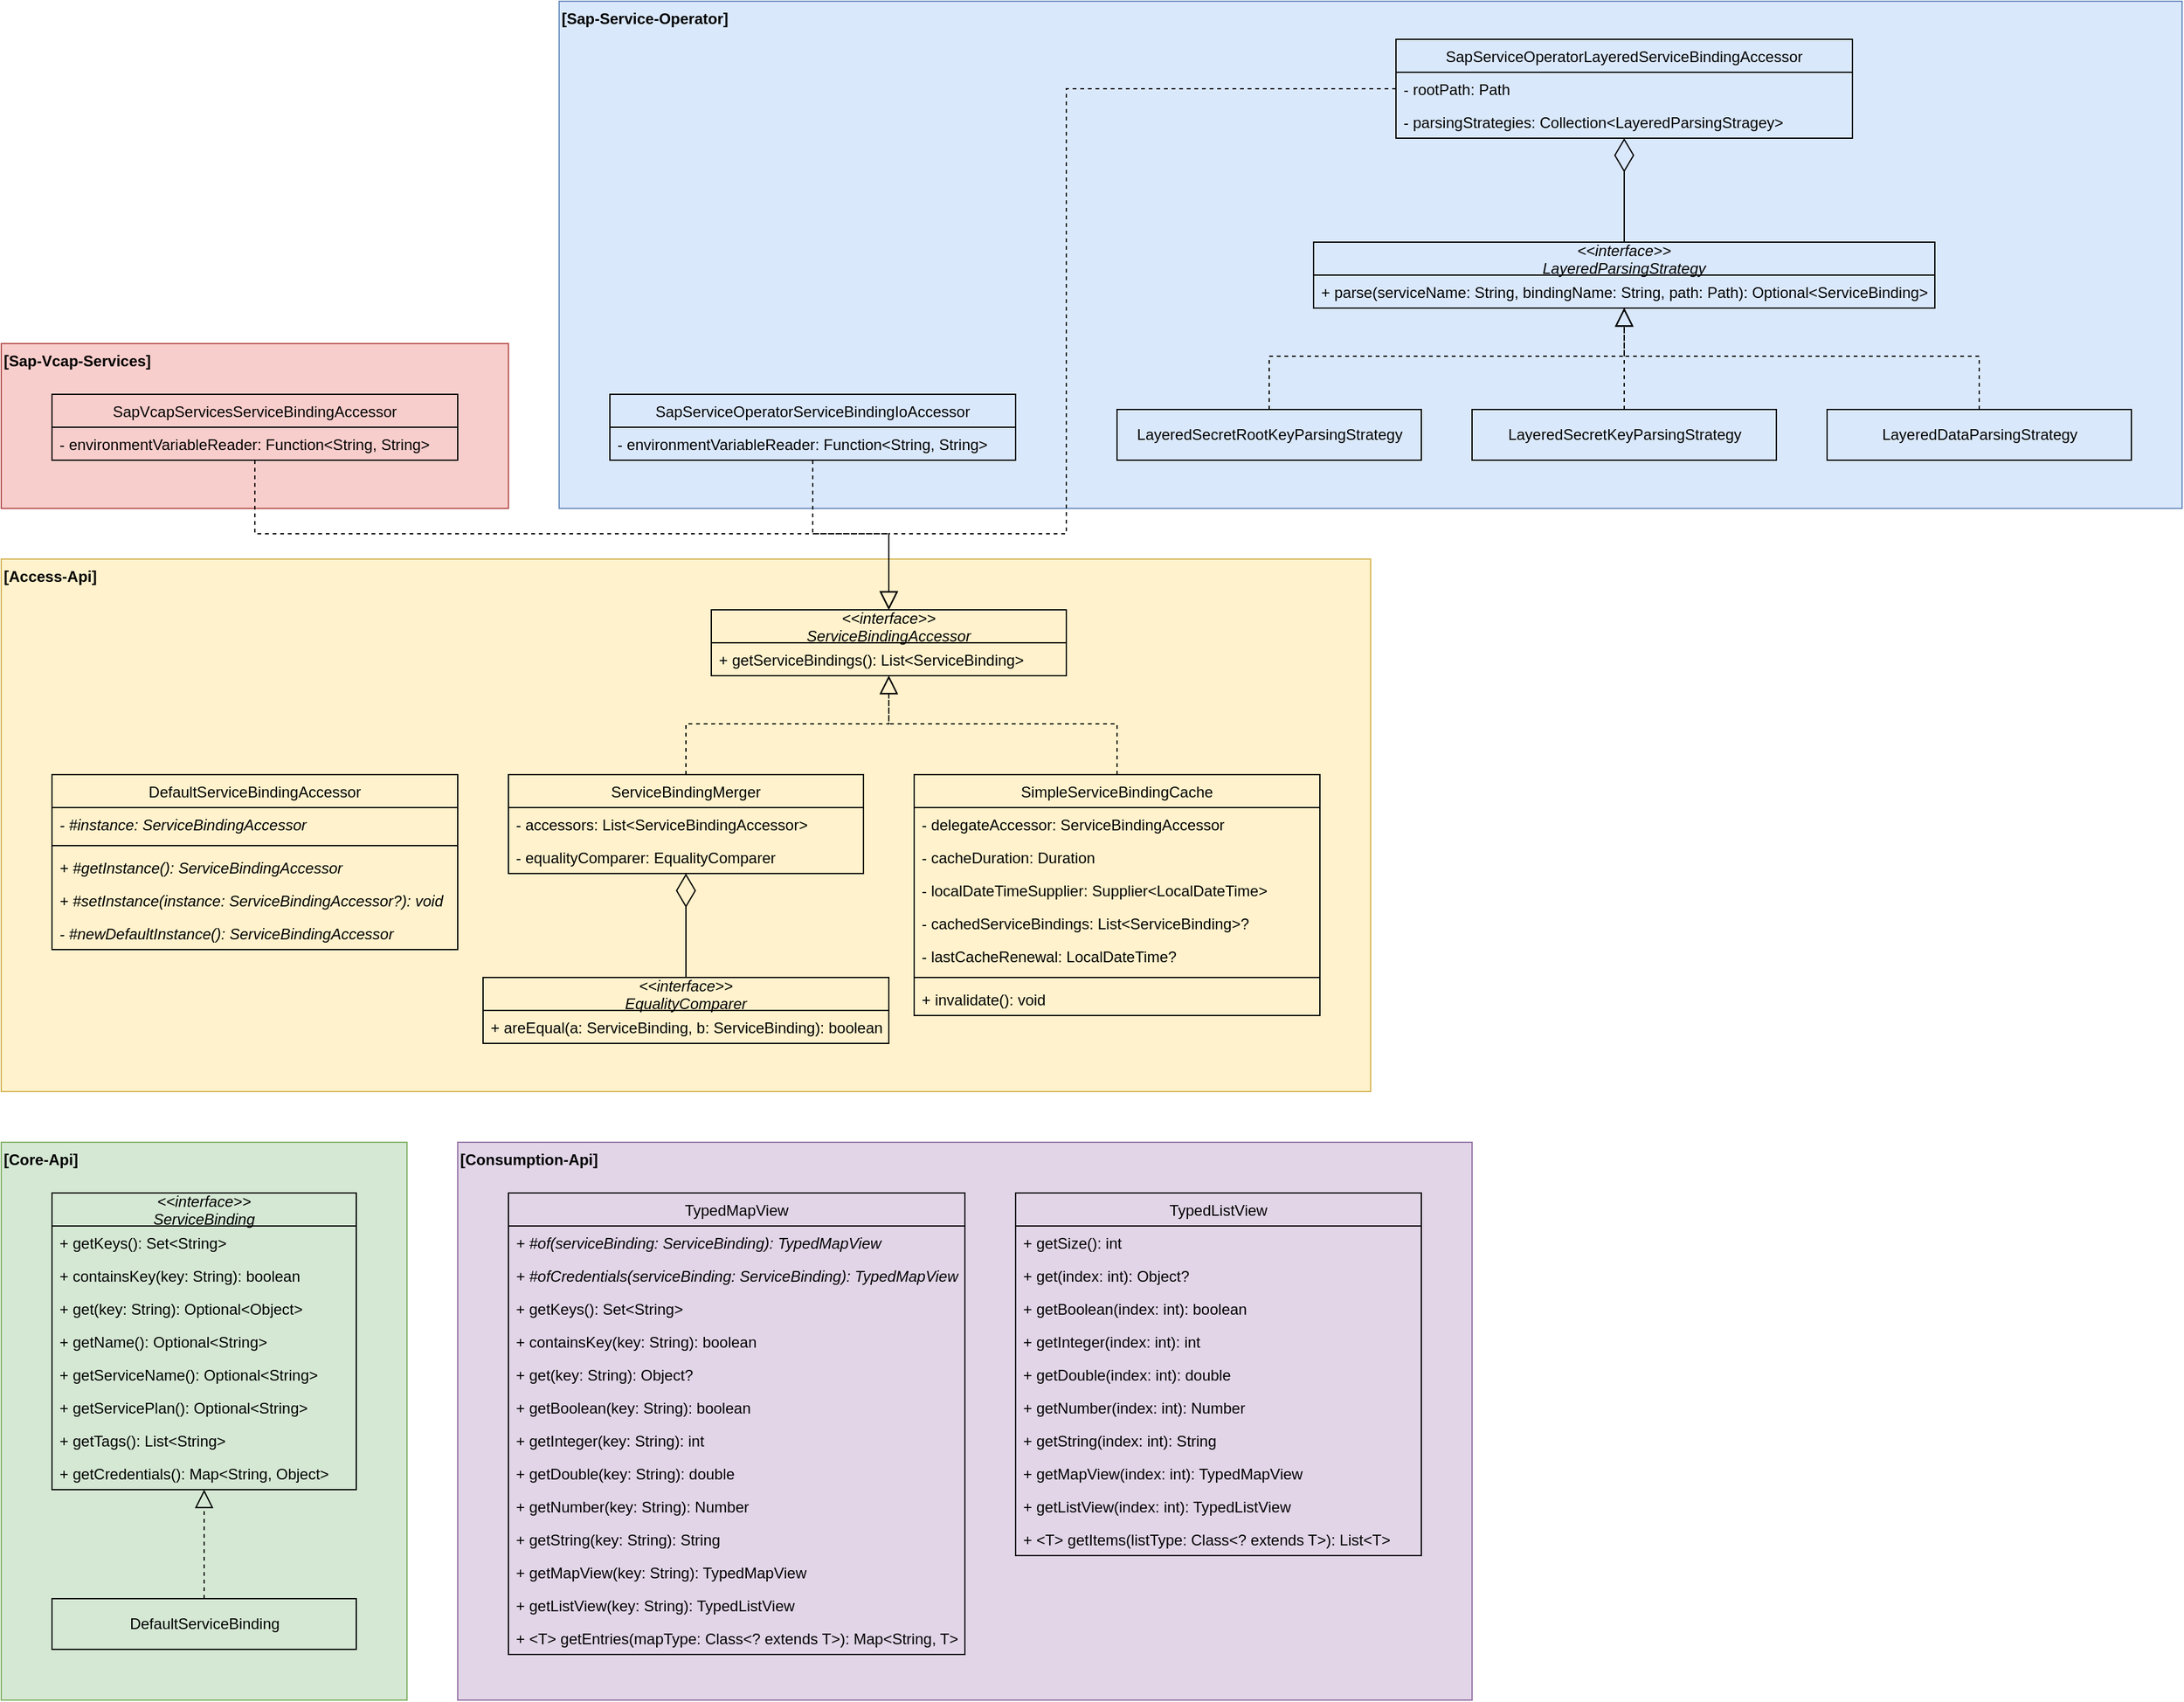 <mxfile version="16.5.1" type="device"><diagram id="-QMM4Fib2ZW5qyPkoPtJ" name="Page-1"><mxGraphModel dx="1837" dy="2508" grid="1" gridSize="10" guides="1" tooltips="1" connect="1" arrows="1" fold="1" page="0" pageScale="1" pageWidth="850" pageHeight="1100" math="0" shadow="0"><root><mxCell id="0"/><mxCell id="1" parent="0"/><mxCell id="OV4a7HBEFPL2I5qUHPmi-79" value="" style="group" parent="1" vertex="1" connectable="0"><mxGeometry x="200" y="20" width="1080" height="420" as="geometry"/></mxCell><mxCell id="OV4a7HBEFPL2I5qUHPmi-78" value="&lt;b&gt;[Access-Api]&lt;/b&gt;" style="rounded=0;whiteSpace=wrap;html=1;fillColor=#fff2cc;strokeColor=#d6b656;align=left;verticalAlign=top;" parent="OV4a7HBEFPL2I5qUHPmi-79" vertex="1"><mxGeometry width="1080" height="420" as="geometry"/></mxCell><mxCell id="OV4a7HBEFPL2I5qUHPmi-20" value="&lt;&lt;interface&gt;&gt;&#10;ServiceBindingAccessor" style="swimlane;fontStyle=2;childLayout=stackLayout;horizontal=1;startSize=26;fillColor=none;horizontalStack=0;resizeParent=1;resizeParentMax=0;resizeLast=0;collapsible=1;marginBottom=0;" parent="OV4a7HBEFPL2I5qUHPmi-79" vertex="1"><mxGeometry x="560" y="40" width="280" height="52" as="geometry"/></mxCell><mxCell id="OV4a7HBEFPL2I5qUHPmi-21" value="+ getServiceBindings(): List&lt;ServiceBinding&gt;" style="text;strokeColor=none;fillColor=none;align=left;verticalAlign=top;spacingLeft=4;spacingRight=4;overflow=hidden;rotatable=0;points=[[0,0.5],[1,0.5]];portConstraint=eastwest;" parent="OV4a7HBEFPL2I5qUHPmi-20" vertex="1"><mxGeometry y="26" width="280" height="26" as="geometry"/></mxCell><mxCell id="OV4a7HBEFPL2I5qUHPmi-24" value="ServiceBindingMerger" style="swimlane;fontStyle=0;align=center;verticalAlign=top;childLayout=stackLayout;horizontal=1;startSize=26;horizontalStack=0;resizeParent=1;resizeParentMax=0;resizeLast=0;collapsible=1;marginBottom=0;fillColor=none;" parent="OV4a7HBEFPL2I5qUHPmi-79" vertex="1"><mxGeometry x="400" y="170" width="280" height="78" as="geometry"/></mxCell><mxCell id="OV4a7HBEFPL2I5qUHPmi-25" value="- accessors: List&lt;ServiceBindingAccessor&gt;" style="text;strokeColor=none;fillColor=none;align=left;verticalAlign=top;spacingLeft=4;spacingRight=4;overflow=hidden;rotatable=0;points=[[0,0.5],[1,0.5]];portConstraint=eastwest;" parent="OV4a7HBEFPL2I5qUHPmi-24" vertex="1"><mxGeometry y="26" width="280" height="26" as="geometry"/></mxCell><mxCell id="OV4a7HBEFPL2I5qUHPmi-27" value="- equalityComparer: EqualityComparer" style="text;strokeColor=none;fillColor=none;align=left;verticalAlign=top;spacingLeft=4;spacingRight=4;overflow=hidden;rotatable=0;points=[[0,0.5],[1,0.5]];portConstraint=eastwest;" parent="OV4a7HBEFPL2I5qUHPmi-24" vertex="1"><mxGeometry y="52" width="280" height="26" as="geometry"/></mxCell><mxCell id="OV4a7HBEFPL2I5qUHPmi-29" value="&lt;&lt;interface&gt;&gt;&#10;EqualityComparer" style="swimlane;fontStyle=2;childLayout=stackLayout;horizontal=1;startSize=26;fillColor=none;horizontalStack=0;resizeParent=1;resizeParentMax=0;resizeLast=0;collapsible=1;marginBottom=0;" parent="OV4a7HBEFPL2I5qUHPmi-79" vertex="1"><mxGeometry x="380" y="330" width="320" height="52" as="geometry"/></mxCell><mxCell id="OV4a7HBEFPL2I5qUHPmi-30" value="+ areEqual(a: ServiceBinding, b: ServiceBinding): boolean" style="text;strokeColor=none;fillColor=none;align=left;verticalAlign=top;spacingLeft=4;spacingRight=4;overflow=hidden;rotatable=0;points=[[0,0.5],[1,0.5]];portConstraint=eastwest;" parent="OV4a7HBEFPL2I5qUHPmi-29" vertex="1"><mxGeometry y="26" width="320" height="26" as="geometry"/></mxCell><mxCell id="OV4a7HBEFPL2I5qUHPmi-33" value="" style="endArrow=diamondThin;endFill=0;endSize=24;html=1;rounded=0;exitX=0.5;exitY=0;exitDx=0;exitDy=0;" parent="OV4a7HBEFPL2I5qUHPmi-79" source="OV4a7HBEFPL2I5qUHPmi-29" target="OV4a7HBEFPL2I5qUHPmi-27" edge="1"><mxGeometry width="160" relative="1" as="geometry"><mxPoint x="450" y="440" as="sourcePoint"/><mxPoint x="610" y="440" as="targetPoint"/></mxGeometry></mxCell><mxCell id="OV4a7HBEFPL2I5qUHPmi-34" value="" style="endArrow=block;dashed=1;endFill=0;endSize=12;html=1;rounded=0;exitX=0.5;exitY=0;exitDx=0;exitDy=0;" parent="OV4a7HBEFPL2I5qUHPmi-79" source="OV4a7HBEFPL2I5qUHPmi-24" target="OV4a7HBEFPL2I5qUHPmi-21" edge="1"><mxGeometry width="160" relative="1" as="geometry"><mxPoint x="650" y="450" as="sourcePoint"/><mxPoint x="810" y="450" as="targetPoint"/><Array as="points"><mxPoint x="540" y="130"/><mxPoint x="700" y="130"/></Array></mxGeometry></mxCell><mxCell id="OV4a7HBEFPL2I5qUHPmi-35" value="SimpleServiceBindingCache" style="swimlane;fontStyle=0;align=center;verticalAlign=top;childLayout=stackLayout;horizontal=1;startSize=26;horizontalStack=0;resizeParent=1;resizeParentMax=0;resizeLast=0;collapsible=1;marginBottom=0;fillColor=none;" parent="OV4a7HBEFPL2I5qUHPmi-79" vertex="1"><mxGeometry x="720" y="170" width="320" height="190" as="geometry"/></mxCell><mxCell id="OV4a7HBEFPL2I5qUHPmi-36" value="- delegateAccessor: ServiceBindingAccessor" style="text;strokeColor=none;fillColor=none;align=left;verticalAlign=top;spacingLeft=4;spacingRight=4;overflow=hidden;rotatable=0;points=[[0,0.5],[1,0.5]];portConstraint=eastwest;" parent="OV4a7HBEFPL2I5qUHPmi-35" vertex="1"><mxGeometry y="26" width="320" height="26" as="geometry"/></mxCell><mxCell id="OV4a7HBEFPL2I5qUHPmi-38" value="- cacheDuration: Duration" style="text;strokeColor=none;fillColor=none;align=left;verticalAlign=top;spacingLeft=4;spacingRight=4;overflow=hidden;rotatable=0;points=[[0,0.5],[1,0.5]];portConstraint=eastwest;" parent="OV4a7HBEFPL2I5qUHPmi-35" vertex="1"><mxGeometry y="52" width="320" height="26" as="geometry"/></mxCell><mxCell id="OV4a7HBEFPL2I5qUHPmi-39" value="- localDateTimeSupplier: Supplier&lt;LocalDateTime&gt;" style="text;strokeColor=none;fillColor=none;align=left;verticalAlign=top;spacingLeft=4;spacingRight=4;overflow=hidden;rotatable=0;points=[[0,0.5],[1,0.5]];portConstraint=eastwest;" parent="OV4a7HBEFPL2I5qUHPmi-35" vertex="1"><mxGeometry y="78" width="320" height="26" as="geometry"/></mxCell><mxCell id="OV4a7HBEFPL2I5qUHPmi-40" value="- cachedServiceBindings: List&lt;ServiceBinding&gt;?" style="text;strokeColor=none;fillColor=none;align=left;verticalAlign=top;spacingLeft=4;spacingRight=4;overflow=hidden;rotatable=0;points=[[0,0.5],[1,0.5]];portConstraint=eastwest;" parent="OV4a7HBEFPL2I5qUHPmi-35" vertex="1"><mxGeometry y="104" width="320" height="26" as="geometry"/></mxCell><mxCell id="OV4a7HBEFPL2I5qUHPmi-41" value="- lastCacheRenewal: LocalDateTime?" style="text;strokeColor=none;fillColor=none;align=left;verticalAlign=top;spacingLeft=4;spacingRight=4;overflow=hidden;rotatable=0;points=[[0,0.5],[1,0.5]];portConstraint=eastwest;" parent="OV4a7HBEFPL2I5qUHPmi-35" vertex="1"><mxGeometry y="130" width="320" height="26" as="geometry"/></mxCell><mxCell id="OV4a7HBEFPL2I5qUHPmi-37" value="" style="line;strokeWidth=1;fillColor=none;align=left;verticalAlign=middle;spacingTop=-1;spacingLeft=3;spacingRight=3;rotatable=0;labelPosition=right;points=[];portConstraint=eastwest;" parent="OV4a7HBEFPL2I5qUHPmi-35" vertex="1"><mxGeometry y="156" width="320" height="8" as="geometry"/></mxCell><mxCell id="OV4a7HBEFPL2I5qUHPmi-42" value="+ invalidate(): void" style="text;strokeColor=none;fillColor=none;align=left;verticalAlign=top;spacingLeft=4;spacingRight=4;overflow=hidden;rotatable=0;points=[[0,0.5],[1,0.5]];portConstraint=eastwest;" parent="OV4a7HBEFPL2I5qUHPmi-35" vertex="1"><mxGeometry y="164" width="320" height="26" as="geometry"/></mxCell><mxCell id="OV4a7HBEFPL2I5qUHPmi-43" value="" style="endArrow=block;dashed=1;endFill=0;endSize=12;html=1;rounded=0;exitX=0.5;exitY=0;exitDx=0;exitDy=0;" parent="OV4a7HBEFPL2I5qUHPmi-79" source="OV4a7HBEFPL2I5qUHPmi-35" target="OV4a7HBEFPL2I5qUHPmi-20" edge="1"><mxGeometry width="160" relative="1" as="geometry"><mxPoint x="910" y="490" as="sourcePoint"/><mxPoint x="1070" y="490" as="targetPoint"/><Array as="points"><mxPoint x="880" y="130"/><mxPoint x="700" y="130"/></Array></mxGeometry></mxCell><mxCell id="OV4a7HBEFPL2I5qUHPmi-44" value="DefaultServiceBindingAccessor" style="swimlane;fontStyle=0;align=center;verticalAlign=top;childLayout=stackLayout;horizontal=1;startSize=26;horizontalStack=0;resizeParent=1;resizeParentMax=0;resizeLast=0;collapsible=1;marginBottom=0;fillColor=none;" parent="OV4a7HBEFPL2I5qUHPmi-79" vertex="1"><mxGeometry x="40" y="170" width="320" height="138" as="geometry"/></mxCell><mxCell id="OV4a7HBEFPL2I5qUHPmi-45" value="- #instance: ServiceBindingAccessor" style="text;strokeColor=none;fillColor=none;align=left;verticalAlign=top;spacingLeft=4;spacingRight=4;overflow=hidden;rotatable=0;points=[[0,0.5],[1,0.5]];portConstraint=eastwest;fontStyle=2" parent="OV4a7HBEFPL2I5qUHPmi-44" vertex="1"><mxGeometry y="26" width="320" height="26" as="geometry"/></mxCell><mxCell id="OV4a7HBEFPL2I5qUHPmi-46" value="" style="line;strokeWidth=1;fillColor=none;align=left;verticalAlign=middle;spacingTop=-1;spacingLeft=3;spacingRight=3;rotatable=0;labelPosition=right;points=[];portConstraint=eastwest;" parent="OV4a7HBEFPL2I5qUHPmi-44" vertex="1"><mxGeometry y="52" width="320" height="8" as="geometry"/></mxCell><mxCell id="OV4a7HBEFPL2I5qUHPmi-47" value="+ #getInstance(): ServiceBindingAccessor" style="text;strokeColor=none;fillColor=none;align=left;verticalAlign=top;spacingLeft=4;spacingRight=4;overflow=hidden;rotatable=0;points=[[0,0.5],[1,0.5]];portConstraint=eastwest;fontStyle=2" parent="OV4a7HBEFPL2I5qUHPmi-44" vertex="1"><mxGeometry y="60" width="320" height="26" as="geometry"/></mxCell><mxCell id="OV4a7HBEFPL2I5qUHPmi-48" value="+ #setInstance(instance: ServiceBindingAccessor?): void" style="text;strokeColor=none;fillColor=none;align=left;verticalAlign=top;spacingLeft=4;spacingRight=4;overflow=hidden;rotatable=0;points=[[0,0.5],[1,0.5]];portConstraint=eastwest;fontStyle=2" parent="OV4a7HBEFPL2I5qUHPmi-44" vertex="1"><mxGeometry y="86" width="320" height="26" as="geometry"/></mxCell><mxCell id="OV4a7HBEFPL2I5qUHPmi-49" value="- #newDefaultInstance(): ServiceBindingAccessor" style="text;strokeColor=none;fillColor=none;align=left;verticalAlign=top;spacingLeft=4;spacingRight=4;overflow=hidden;rotatable=0;points=[[0,0.5],[1,0.5]];portConstraint=eastwest;fontStyle=2" parent="OV4a7HBEFPL2I5qUHPmi-44" vertex="1"><mxGeometry y="112" width="320" height="26" as="geometry"/></mxCell><mxCell id="OV4a7HBEFPL2I5qUHPmi-80" value="" style="group" parent="1" vertex="1" connectable="0"><mxGeometry x="200" y="480" width="320" height="440" as="geometry"/></mxCell><mxCell id="OV4a7HBEFPL2I5qUHPmi-76" value="&lt;b&gt;[Core-Api]&lt;/b&gt;" style="rounded=0;whiteSpace=wrap;html=1;fillColor=#d5e8d4;strokeColor=#82b366;align=left;verticalAlign=top;" parent="OV4a7HBEFPL2I5qUHPmi-80" vertex="1"><mxGeometry width="320" height="440" as="geometry"/></mxCell><mxCell id="OV4a7HBEFPL2I5qUHPmi-1" value="&lt;&lt;interface&gt;&gt;&#10;ServiceBinding" style="swimlane;fontStyle=2;childLayout=stackLayout;horizontal=1;startSize=26;fillColor=none;horizontalStack=0;resizeParent=1;resizeParentMax=0;resizeLast=0;collapsible=1;marginBottom=0;" parent="OV4a7HBEFPL2I5qUHPmi-80" vertex="1"><mxGeometry x="40" y="40" width="240" height="234" as="geometry"/></mxCell><mxCell id="OV4a7HBEFPL2I5qUHPmi-2" value="+ getKeys(): Set&lt;String&gt;" style="text;strokeColor=none;fillColor=none;align=left;verticalAlign=top;spacingLeft=4;spacingRight=4;overflow=hidden;rotatable=0;points=[[0,0.5],[1,0.5]];portConstraint=eastwest;" parent="OV4a7HBEFPL2I5qUHPmi-1" vertex="1"><mxGeometry y="26" width="240" height="26" as="geometry"/></mxCell><mxCell id="OV4a7HBEFPL2I5qUHPmi-3" value="+ containsKey(key: String): boolean" style="text;strokeColor=none;fillColor=none;align=left;verticalAlign=top;spacingLeft=4;spacingRight=4;overflow=hidden;rotatable=0;points=[[0,0.5],[1,0.5]];portConstraint=eastwest;" parent="OV4a7HBEFPL2I5qUHPmi-1" vertex="1"><mxGeometry y="52" width="240" height="26" as="geometry"/></mxCell><mxCell id="OV4a7HBEFPL2I5qUHPmi-4" value="+ get(key: String): Optional&lt;Object&gt;" style="text;strokeColor=none;fillColor=none;align=left;verticalAlign=top;spacingLeft=4;spacingRight=4;overflow=hidden;rotatable=0;points=[[0,0.5],[1,0.5]];portConstraint=eastwest;" parent="OV4a7HBEFPL2I5qUHPmi-1" vertex="1"><mxGeometry y="78" width="240" height="26" as="geometry"/></mxCell><mxCell id="OV4a7HBEFPL2I5qUHPmi-5" value="+ getName(): Optional&lt;String&gt;" style="text;strokeColor=none;fillColor=none;align=left;verticalAlign=top;spacingLeft=4;spacingRight=4;overflow=hidden;rotatable=0;points=[[0,0.5],[1,0.5]];portConstraint=eastwest;" parent="OV4a7HBEFPL2I5qUHPmi-1" vertex="1"><mxGeometry y="104" width="240" height="26" as="geometry"/></mxCell><mxCell id="OV4a7HBEFPL2I5qUHPmi-6" value="+ getServiceName(): Optional&lt;String&gt;" style="text;strokeColor=none;fillColor=none;align=left;verticalAlign=top;spacingLeft=4;spacingRight=4;overflow=hidden;rotatable=0;points=[[0,0.5],[1,0.5]];portConstraint=eastwest;" parent="OV4a7HBEFPL2I5qUHPmi-1" vertex="1"><mxGeometry y="130" width="240" height="26" as="geometry"/></mxCell><mxCell id="OV4a7HBEFPL2I5qUHPmi-7" value="+ getServicePlan(): Optional&lt;String&gt;" style="text;strokeColor=none;fillColor=none;align=left;verticalAlign=top;spacingLeft=4;spacingRight=4;overflow=hidden;rotatable=0;points=[[0,0.5],[1,0.5]];portConstraint=eastwest;" parent="OV4a7HBEFPL2I5qUHPmi-1" vertex="1"><mxGeometry y="156" width="240" height="26" as="geometry"/></mxCell><mxCell id="OV4a7HBEFPL2I5qUHPmi-8" value="+ getTags(): List&lt;String&gt;" style="text;strokeColor=none;fillColor=none;align=left;verticalAlign=top;spacingLeft=4;spacingRight=4;overflow=hidden;rotatable=0;points=[[0,0.5],[1,0.5]];portConstraint=eastwest;" parent="OV4a7HBEFPL2I5qUHPmi-1" vertex="1"><mxGeometry y="182" width="240" height="26" as="geometry"/></mxCell><mxCell id="OV4a7HBEFPL2I5qUHPmi-9" value="+ getCredentials(): Map&lt;String, Object&gt;" style="text;strokeColor=none;fillColor=none;align=left;verticalAlign=top;spacingLeft=4;spacingRight=4;overflow=hidden;rotatable=0;points=[[0,0.5],[1,0.5]];portConstraint=eastwest;" parent="OV4a7HBEFPL2I5qUHPmi-1" vertex="1"><mxGeometry y="208" width="240" height="26" as="geometry"/></mxCell><mxCell id="OV4a7HBEFPL2I5qUHPmi-18" value="DefaultServiceBinding" style="html=1;fillColor=none;" parent="OV4a7HBEFPL2I5qUHPmi-80" vertex="1"><mxGeometry x="40" y="360" width="240" height="40" as="geometry"/></mxCell><mxCell id="OV4a7HBEFPL2I5qUHPmi-19" value="" style="endArrow=block;dashed=1;endFill=0;endSize=12;html=1;rounded=0;exitX=0.5;exitY=0;exitDx=0;exitDy=0;" parent="OV4a7HBEFPL2I5qUHPmi-80" source="OV4a7HBEFPL2I5qUHPmi-18" target="OV4a7HBEFPL2I5qUHPmi-9" edge="1"><mxGeometry width="160" relative="1" as="geometry"><mxPoint x="90" y="500" as="sourcePoint"/><mxPoint x="250" y="500" as="targetPoint"/></mxGeometry></mxCell><mxCell id="OV4a7HBEFPL2I5qUHPmi-81" value="" style="group" parent="1" vertex="1" connectable="0"><mxGeometry x="560" y="480" width="800" height="440" as="geometry"/></mxCell><mxCell id="OV4a7HBEFPL2I5qUHPmi-77" value="&lt;b&gt;[Consumption-Api]&lt;/b&gt;" style="rounded=0;whiteSpace=wrap;html=1;fillColor=#e1d5e7;strokeColor=#9673a6;align=left;verticalAlign=top;" parent="OV4a7HBEFPL2I5qUHPmi-81" vertex="1"><mxGeometry width="800" height="440" as="geometry"/></mxCell><mxCell id="OV4a7HBEFPL2I5qUHPmi-50" value="TypedMapView" style="swimlane;fontStyle=0;childLayout=stackLayout;horizontal=1;startSize=26;fillColor=none;horizontalStack=0;resizeParent=1;resizeParentMax=0;resizeLast=0;collapsible=1;marginBottom=0;" parent="OV4a7HBEFPL2I5qUHPmi-81" vertex="1"><mxGeometry x="40" y="40" width="360" height="364" as="geometry"/></mxCell><mxCell id="OV4a7HBEFPL2I5qUHPmi-71" value="+ #of(serviceBinding: ServiceBinding): TypedMapView" style="text;strokeColor=none;fillColor=none;align=left;verticalAlign=top;spacingLeft=4;spacingRight=4;overflow=hidden;rotatable=0;points=[[0,0.5],[1,0.5]];portConstraint=eastwest;fontStyle=2" parent="OV4a7HBEFPL2I5qUHPmi-50" vertex="1"><mxGeometry y="26" width="360" height="26" as="geometry"/></mxCell><mxCell id="OV4a7HBEFPL2I5qUHPmi-72" value="+ #ofCredentials(serviceBinding: ServiceBinding): TypedMapView" style="text;strokeColor=none;fillColor=none;align=left;verticalAlign=top;spacingLeft=4;spacingRight=4;overflow=hidden;rotatable=0;points=[[0,0.5],[1,0.5]];portConstraint=eastwest;fontStyle=2" parent="OV4a7HBEFPL2I5qUHPmi-50" vertex="1"><mxGeometry y="52" width="360" height="26" as="geometry"/></mxCell><mxCell id="OV4a7HBEFPL2I5qUHPmi-51" value="+ getKeys(): Set&lt;String&gt;" style="text;strokeColor=none;fillColor=none;align=left;verticalAlign=top;spacingLeft=4;spacingRight=4;overflow=hidden;rotatable=0;points=[[0,0.5],[1,0.5]];portConstraint=eastwest;" parent="OV4a7HBEFPL2I5qUHPmi-50" vertex="1"><mxGeometry y="78" width="360" height="26" as="geometry"/></mxCell><mxCell id="OV4a7HBEFPL2I5qUHPmi-52" value="+ containsKey(key: String): boolean" style="text;strokeColor=none;fillColor=none;align=left;verticalAlign=top;spacingLeft=4;spacingRight=4;overflow=hidden;rotatable=0;points=[[0,0.5],[1,0.5]];portConstraint=eastwest;" parent="OV4a7HBEFPL2I5qUHPmi-50" vertex="1"><mxGeometry y="104" width="360" height="26" as="geometry"/></mxCell><mxCell id="OV4a7HBEFPL2I5qUHPmi-53" value="+ get(key: String): Object?" style="text;strokeColor=none;fillColor=none;align=left;verticalAlign=top;spacingLeft=4;spacingRight=4;overflow=hidden;rotatable=0;points=[[0,0.5],[1,0.5]];portConstraint=eastwest;" parent="OV4a7HBEFPL2I5qUHPmi-50" vertex="1"><mxGeometry y="130" width="360" height="26" as="geometry"/></mxCell><mxCell id="OV4a7HBEFPL2I5qUHPmi-54" value="+ getBoolean(key: String): boolean" style="text;strokeColor=none;fillColor=none;align=left;verticalAlign=top;spacingLeft=4;spacingRight=4;overflow=hidden;rotatable=0;points=[[0,0.5],[1,0.5]];portConstraint=eastwest;" parent="OV4a7HBEFPL2I5qUHPmi-50" vertex="1"><mxGeometry y="156" width="360" height="26" as="geometry"/></mxCell><mxCell id="OV4a7HBEFPL2I5qUHPmi-55" value="+ getInteger(key: String): int" style="text;strokeColor=none;fillColor=none;align=left;verticalAlign=top;spacingLeft=4;spacingRight=4;overflow=hidden;rotatable=0;points=[[0,0.5],[1,0.5]];portConstraint=eastwest;" parent="OV4a7HBEFPL2I5qUHPmi-50" vertex="1"><mxGeometry y="182" width="360" height="26" as="geometry"/></mxCell><mxCell id="OV4a7HBEFPL2I5qUHPmi-56" value="+ getDouble(key: String): double" style="text;strokeColor=none;fillColor=none;align=left;verticalAlign=top;spacingLeft=4;spacingRight=4;overflow=hidden;rotatable=0;points=[[0,0.5],[1,0.5]];portConstraint=eastwest;" parent="OV4a7HBEFPL2I5qUHPmi-50" vertex="1"><mxGeometry y="208" width="360" height="26" as="geometry"/></mxCell><mxCell id="OV4a7HBEFPL2I5qUHPmi-57" value="+ getNumber(key: String): Number" style="text;strokeColor=none;fillColor=none;align=left;verticalAlign=top;spacingLeft=4;spacingRight=4;overflow=hidden;rotatable=0;points=[[0,0.5],[1,0.5]];portConstraint=eastwest;" parent="OV4a7HBEFPL2I5qUHPmi-50" vertex="1"><mxGeometry y="234" width="360" height="26" as="geometry"/></mxCell><mxCell id="OV4a7HBEFPL2I5qUHPmi-58" value="+ getString(key: String): String" style="text;strokeColor=none;fillColor=none;align=left;verticalAlign=top;spacingLeft=4;spacingRight=4;overflow=hidden;rotatable=0;points=[[0,0.5],[1,0.5]];portConstraint=eastwest;" parent="OV4a7HBEFPL2I5qUHPmi-50" vertex="1"><mxGeometry y="260" width="360" height="26" as="geometry"/></mxCell><mxCell id="OV4a7HBEFPL2I5qUHPmi-59" value="+ getMapView(key: String): TypedMapView" style="text;strokeColor=none;fillColor=none;align=left;verticalAlign=top;spacingLeft=4;spacingRight=4;overflow=hidden;rotatable=0;points=[[0,0.5],[1,0.5]];portConstraint=eastwest;" parent="OV4a7HBEFPL2I5qUHPmi-50" vertex="1"><mxGeometry y="286" width="360" height="26" as="geometry"/></mxCell><mxCell id="OV4a7HBEFPL2I5qUHPmi-60" value="+ getListView(key: String): TypedListView" style="text;strokeColor=none;fillColor=none;align=left;verticalAlign=top;spacingLeft=4;spacingRight=4;overflow=hidden;rotatable=0;points=[[0,0.5],[1,0.5]];portConstraint=eastwest;" parent="OV4a7HBEFPL2I5qUHPmi-50" vertex="1"><mxGeometry y="312" width="360" height="26" as="geometry"/></mxCell><mxCell id="OV4a7HBEFPL2I5qUHPmi-73" value="+ &lt;T&gt; getEntries(mapType: Class&lt;? extends T&gt;): Map&lt;String, T&gt;" style="text;strokeColor=none;fillColor=none;align=left;verticalAlign=top;spacingLeft=4;spacingRight=4;overflow=hidden;rotatable=0;points=[[0,0.5],[1,0.5]];portConstraint=eastwest;" parent="OV4a7HBEFPL2I5qUHPmi-50" vertex="1"><mxGeometry y="338" width="360" height="26" as="geometry"/></mxCell><mxCell id="OV4a7HBEFPL2I5qUHPmi-61" value="TypedListView" style="swimlane;fontStyle=0;childLayout=stackLayout;horizontal=1;startSize=26;fillColor=none;horizontalStack=0;resizeParent=1;resizeParentMax=0;resizeLast=0;collapsible=1;marginBottom=0;" parent="OV4a7HBEFPL2I5qUHPmi-81" vertex="1"><mxGeometry x="440" y="40" width="320" height="286" as="geometry"/></mxCell><mxCell id="OV4a7HBEFPL2I5qUHPmi-62" value="+ getSize(): int" style="text;strokeColor=none;fillColor=none;align=left;verticalAlign=top;spacingLeft=4;spacingRight=4;overflow=hidden;rotatable=0;points=[[0,0.5],[1,0.5]];portConstraint=eastwest;" parent="OV4a7HBEFPL2I5qUHPmi-61" vertex="1"><mxGeometry y="26" width="320" height="26" as="geometry"/></mxCell><mxCell id="OV4a7HBEFPL2I5qUHPmi-63" value="+ get(index: int): Object?" style="text;strokeColor=none;fillColor=none;align=left;verticalAlign=top;spacingLeft=4;spacingRight=4;overflow=hidden;rotatable=0;points=[[0,0.5],[1,0.5]];portConstraint=eastwest;" parent="OV4a7HBEFPL2I5qUHPmi-61" vertex="1"><mxGeometry y="52" width="320" height="26" as="geometry"/></mxCell><mxCell id="OV4a7HBEFPL2I5qUHPmi-64" value="+ getBoolean(index: int): boolean" style="text;strokeColor=none;fillColor=none;align=left;verticalAlign=top;spacingLeft=4;spacingRight=4;overflow=hidden;rotatable=0;points=[[0,0.5],[1,0.5]];portConstraint=eastwest;" parent="OV4a7HBEFPL2I5qUHPmi-61" vertex="1"><mxGeometry y="78" width="320" height="26" as="geometry"/></mxCell><mxCell id="OV4a7HBEFPL2I5qUHPmi-65" value="+ getInteger(index: int): int" style="text;strokeColor=none;fillColor=none;align=left;verticalAlign=top;spacingLeft=4;spacingRight=4;overflow=hidden;rotatable=0;points=[[0,0.5],[1,0.5]];portConstraint=eastwest;" parent="OV4a7HBEFPL2I5qUHPmi-61" vertex="1"><mxGeometry y="104" width="320" height="26" as="geometry"/></mxCell><mxCell id="OV4a7HBEFPL2I5qUHPmi-66" value="+ getDouble(index: int): double" style="text;strokeColor=none;fillColor=none;align=left;verticalAlign=top;spacingLeft=4;spacingRight=4;overflow=hidden;rotatable=0;points=[[0,0.5],[1,0.5]];portConstraint=eastwest;" parent="OV4a7HBEFPL2I5qUHPmi-61" vertex="1"><mxGeometry y="130" width="320" height="26" as="geometry"/></mxCell><mxCell id="OV4a7HBEFPL2I5qUHPmi-67" value="+ getNumber(index: int): Number" style="text;strokeColor=none;fillColor=none;align=left;verticalAlign=top;spacingLeft=4;spacingRight=4;overflow=hidden;rotatable=0;points=[[0,0.5],[1,0.5]];portConstraint=eastwest;" parent="OV4a7HBEFPL2I5qUHPmi-61" vertex="1"><mxGeometry y="156" width="320" height="26" as="geometry"/></mxCell><mxCell id="OV4a7HBEFPL2I5qUHPmi-68" value="+ getString(index: int): String" style="text;strokeColor=none;fillColor=none;align=left;verticalAlign=top;spacingLeft=4;spacingRight=4;overflow=hidden;rotatable=0;points=[[0,0.5],[1,0.5]];portConstraint=eastwest;" parent="OV4a7HBEFPL2I5qUHPmi-61" vertex="1"><mxGeometry y="182" width="320" height="26" as="geometry"/></mxCell><mxCell id="OV4a7HBEFPL2I5qUHPmi-69" value="+ getMapView(index: int): TypedMapView" style="text;strokeColor=none;fillColor=none;align=left;verticalAlign=top;spacingLeft=4;spacingRight=4;overflow=hidden;rotatable=0;points=[[0,0.5],[1,0.5]];portConstraint=eastwest;" parent="OV4a7HBEFPL2I5qUHPmi-61" vertex="1"><mxGeometry y="208" width="320" height="26" as="geometry"/></mxCell><mxCell id="OV4a7HBEFPL2I5qUHPmi-70" value="+ getListView(index: int): TypedListView" style="text;strokeColor=none;fillColor=none;align=left;verticalAlign=top;spacingLeft=4;spacingRight=4;overflow=hidden;rotatable=0;points=[[0,0.5],[1,0.5]];portConstraint=eastwest;" parent="OV4a7HBEFPL2I5qUHPmi-61" vertex="1"><mxGeometry y="234" width="320" height="26" as="geometry"/></mxCell><mxCell id="OV4a7HBEFPL2I5qUHPmi-75" value="+ &lt;T&gt; getItems(listType: Class&lt;? extends T&gt;): List&lt;T&gt;" style="text;strokeColor=none;fillColor=none;align=left;verticalAlign=top;spacingLeft=4;spacingRight=4;overflow=hidden;rotatable=0;points=[[0,0.5],[1,0.5]];portConstraint=eastwest;" parent="OV4a7HBEFPL2I5qUHPmi-61" vertex="1"><mxGeometry y="260" width="320" height="26" as="geometry"/></mxCell><mxCell id="OV4a7HBEFPL2I5qUHPmi-87" value="" style="group" parent="1" vertex="1" connectable="0"><mxGeometry x="200" y="-150" width="400" height="130" as="geometry"/></mxCell><mxCell id="OV4a7HBEFPL2I5qUHPmi-86" value="&lt;b&gt;[Sap-Vcap-Services]&lt;/b&gt;" style="rounded=0;whiteSpace=wrap;html=1;fillColor=#f8cecc;strokeColor=#b85450;align=left;verticalAlign=top;" parent="OV4a7HBEFPL2I5qUHPmi-87" vertex="1"><mxGeometry width="400" height="130" as="geometry"/></mxCell><mxCell id="OV4a7HBEFPL2I5qUHPmi-82" value="SapVcapServicesServiceBindingAccessor" style="swimlane;fontStyle=0;align=center;verticalAlign=top;childLayout=stackLayout;horizontal=1;startSize=26;horizontalStack=0;resizeParent=1;resizeParentMax=0;resizeLast=0;collapsible=1;marginBottom=0;fillColor=none;" parent="OV4a7HBEFPL2I5qUHPmi-87" vertex="1"><mxGeometry x="40" y="40" width="320" height="52" as="geometry"/></mxCell><mxCell id="OV4a7HBEFPL2I5qUHPmi-83" value="- environmentVariableReader: Function&lt;String, String&gt;" style="text;strokeColor=none;fillColor=none;align=left;verticalAlign=top;spacingLeft=4;spacingRight=4;overflow=hidden;rotatable=0;points=[[0,0.5],[1,0.5]];portConstraint=eastwest;" parent="OV4a7HBEFPL2I5qUHPmi-82" vertex="1"><mxGeometry y="26" width="320" height="26" as="geometry"/></mxCell><mxCell id="OV4a7HBEFPL2I5qUHPmi-89" value="" style="endArrow=block;dashed=1;endFill=0;endSize=12;html=1;rounded=0;entryX=0.5;entryY=0;entryDx=0;entryDy=0;" parent="1" source="OV4a7HBEFPL2I5qUHPmi-82" target="OV4a7HBEFPL2I5qUHPmi-20" edge="1"><mxGeometry width="160" relative="1" as="geometry"><mxPoint x="750" y="-120" as="sourcePoint"/><mxPoint x="870" y="-10" as="targetPoint"/><Array as="points"><mxPoint x="400"/><mxPoint x="900"/></Array></mxGeometry></mxCell><mxCell id="OV4a7HBEFPL2I5qUHPmi-113" value="" style="group" parent="1" vertex="1" connectable="0"><mxGeometry x="640" y="-420" width="1280" height="400" as="geometry"/></mxCell><mxCell id="OV4a7HBEFPL2I5qUHPmi-112" value="&lt;b&gt;[Sap-Service-Operator]&lt;/b&gt;" style="rounded=0;whiteSpace=wrap;html=1;fillColor=#dae8fc;align=left;verticalAlign=top;strokeColor=#6c8ebf;" parent="OV4a7HBEFPL2I5qUHPmi-113" vertex="1"><mxGeometry width="1280" height="400" as="geometry"/></mxCell><mxCell id="OV4a7HBEFPL2I5qUHPmi-90" value="SapServiceOperatorLayeredServiceBindingAccessor" style="swimlane;fontStyle=0;align=center;verticalAlign=top;childLayout=stackLayout;horizontal=1;startSize=26;horizontalStack=0;resizeParent=1;resizeParentMax=0;resizeLast=0;collapsible=1;marginBottom=0;fillColor=none;" parent="OV4a7HBEFPL2I5qUHPmi-113" vertex="1"><mxGeometry x="660" y="30" width="360" height="78" as="geometry"/></mxCell><mxCell id="OV4a7HBEFPL2I5qUHPmi-91" value="- rootPath: Path" style="text;strokeColor=none;fillColor=none;align=left;verticalAlign=top;spacingLeft=4;spacingRight=4;overflow=hidden;rotatable=0;points=[[0,0.5],[1,0.5]];portConstraint=eastwest;" parent="OV4a7HBEFPL2I5qUHPmi-90" vertex="1"><mxGeometry y="26" width="360" height="26" as="geometry"/></mxCell><mxCell id="OV4a7HBEFPL2I5qUHPmi-93" value="- parsingStrategies: Collection&lt;LayeredParsingStragey&gt;" style="text;strokeColor=none;fillColor=none;align=left;verticalAlign=top;spacingLeft=4;spacingRight=4;overflow=hidden;rotatable=0;points=[[0,0.5],[1,0.5]];portConstraint=eastwest;" parent="OV4a7HBEFPL2I5qUHPmi-90" vertex="1"><mxGeometry y="52" width="360" height="26" as="geometry"/></mxCell><mxCell id="OV4a7HBEFPL2I5qUHPmi-95" value="&lt;&lt;interface&gt;&gt;&#10;LayeredParsingStrategy" style="swimlane;fontStyle=2;childLayout=stackLayout;horizontal=1;startSize=26;fillColor=none;horizontalStack=0;resizeParent=1;resizeParentMax=0;resizeLast=0;collapsible=1;marginBottom=0;" parent="OV4a7HBEFPL2I5qUHPmi-113" vertex="1"><mxGeometry x="595" y="190" width="490" height="52" as="geometry"/></mxCell><mxCell id="OV4a7HBEFPL2I5qUHPmi-96" value="+ parse(serviceName: String, bindingName: String, path: Path): Optional&lt;ServiceBinding&gt;" style="text;strokeColor=none;fillColor=none;align=left;verticalAlign=top;spacingLeft=4;spacingRight=4;overflow=hidden;rotatable=0;points=[[0,0.5],[1,0.5]];portConstraint=eastwest;" parent="OV4a7HBEFPL2I5qUHPmi-95" vertex="1"><mxGeometry y="26" width="490" height="26" as="geometry"/></mxCell><mxCell id="OV4a7HBEFPL2I5qUHPmi-101" value="" style="endArrow=diamondThin;endFill=0;endSize=24;html=1;rounded=0;exitX=0.5;exitY=0;exitDx=0;exitDy=0;" parent="OV4a7HBEFPL2I5qUHPmi-113" source="OV4a7HBEFPL2I5qUHPmi-95" target="OV4a7HBEFPL2I5qUHPmi-90" edge="1"><mxGeometry width="160" relative="1" as="geometry"><mxPoint x="510" y="90" as="sourcePoint"/><mxPoint x="670" y="90" as="targetPoint"/></mxGeometry></mxCell><mxCell id="OV4a7HBEFPL2I5qUHPmi-102" value="LayeredDataParsingStrategy" style="html=1;fillColor=none;" parent="OV4a7HBEFPL2I5qUHPmi-113" vertex="1"><mxGeometry x="1000" y="322" width="240" height="40" as="geometry"/></mxCell><mxCell id="OV4a7HBEFPL2I5qUHPmi-103" value="LayeredSecretKeyParsingStrategy" style="html=1;fillColor=none;" parent="OV4a7HBEFPL2I5qUHPmi-113" vertex="1"><mxGeometry x="720" y="322" width="240" height="40" as="geometry"/></mxCell><mxCell id="OV4a7HBEFPL2I5qUHPmi-104" value="LayeredSecretRootKeyParsingStrategy" style="html=1;fillColor=none;" parent="OV4a7HBEFPL2I5qUHPmi-113" vertex="1"><mxGeometry x="440" y="322" width="240" height="40" as="geometry"/></mxCell><mxCell id="OV4a7HBEFPL2I5qUHPmi-105" value="" style="endArrow=block;dashed=1;endFill=0;endSize=12;html=1;rounded=0;exitX=0.5;exitY=0;exitDx=0;exitDy=0;" parent="OV4a7HBEFPL2I5qUHPmi-113" source="OV4a7HBEFPL2I5qUHPmi-103" target="OV4a7HBEFPL2I5qUHPmi-95" edge="1"><mxGeometry width="160" relative="1" as="geometry"><mxPoint x="630" y="520" as="sourcePoint"/><mxPoint x="790" y="520" as="targetPoint"/></mxGeometry></mxCell><mxCell id="OV4a7HBEFPL2I5qUHPmi-106" value="" style="endArrow=block;dashed=1;endFill=0;endSize=12;html=1;rounded=0;exitX=0.5;exitY=0;exitDx=0;exitDy=0;" parent="OV4a7HBEFPL2I5qUHPmi-113" source="OV4a7HBEFPL2I5qUHPmi-102" target="OV4a7HBEFPL2I5qUHPmi-95" edge="1"><mxGeometry width="160" relative="1" as="geometry"><mxPoint x="850" y="332" as="sourcePoint"/><mxPoint x="850" y="252" as="targetPoint"/><Array as="points"><mxPoint x="1120" y="280"/><mxPoint x="840" y="280"/></Array></mxGeometry></mxCell><mxCell id="OV4a7HBEFPL2I5qUHPmi-107" value="" style="endArrow=block;dashed=1;endFill=0;endSize=12;html=1;rounded=0;exitX=0.5;exitY=0;exitDx=0;exitDy=0;" parent="OV4a7HBEFPL2I5qUHPmi-113" source="OV4a7HBEFPL2I5qUHPmi-104" target="OV4a7HBEFPL2I5qUHPmi-95" edge="1"><mxGeometry width="160" relative="1" as="geometry"><mxPoint x="1130" y="332" as="sourcePoint"/><mxPoint x="850" y="252" as="targetPoint"/><Array as="points"><mxPoint x="560" y="280"/><mxPoint x="840" y="280"/></Array></mxGeometry></mxCell><mxCell id="OV4a7HBEFPL2I5qUHPmi-108" value="SapServiceOperatorServiceBindingIoAccessor" style="swimlane;fontStyle=0;align=center;verticalAlign=top;childLayout=stackLayout;horizontal=1;startSize=26;horizontalStack=0;resizeParent=1;resizeParentMax=0;resizeLast=0;collapsible=1;marginBottom=0;fillColor=none;" parent="OV4a7HBEFPL2I5qUHPmi-113" vertex="1"><mxGeometry x="40" y="310" width="320" height="52" as="geometry"/></mxCell><mxCell id="OV4a7HBEFPL2I5qUHPmi-109" value="- environmentVariableReader: Function&lt;String, String&gt;" style="text;strokeColor=none;fillColor=none;align=left;verticalAlign=top;spacingLeft=4;spacingRight=4;overflow=hidden;rotatable=0;points=[[0,0.5],[1,0.5]];portConstraint=eastwest;" parent="OV4a7HBEFPL2I5qUHPmi-108" vertex="1"><mxGeometry y="26" width="320" height="26" as="geometry"/></mxCell><mxCell id="OV4a7HBEFPL2I5qUHPmi-114" value="" style="endArrow=block;dashed=1;endFill=0;endSize=12;html=1;rounded=0;entryX=0.5;entryY=0;entryDx=0;entryDy=0;" parent="1" source="OV4a7HBEFPL2I5qUHPmi-108" target="OV4a7HBEFPL2I5qUHPmi-20" edge="1"><mxGeometry width="160" relative="1" as="geometry"><mxPoint x="490" y="-450" as="sourcePoint"/><mxPoint x="650" y="-450" as="targetPoint"/><Array as="points"><mxPoint x="840"/><mxPoint x="900"/></Array></mxGeometry></mxCell><mxCell id="OV4a7HBEFPL2I5qUHPmi-115" value="" style="endArrow=block;dashed=1;endFill=0;endSize=12;html=1;rounded=0;entryX=0.5;entryY=0;entryDx=0;entryDy=0;" parent="1" source="OV4a7HBEFPL2I5qUHPmi-90" target="OV4a7HBEFPL2I5qUHPmi-20" edge="1"><mxGeometry width="160" relative="1" as="geometry"><mxPoint x="420" y="-330" as="sourcePoint"/><mxPoint x="580" y="-330" as="targetPoint"/><Array as="points"><mxPoint x="1040" y="-351"/><mxPoint x="1040"/><mxPoint x="900"/></Array></mxGeometry></mxCell></root></mxGraphModel></diagram></mxfile>